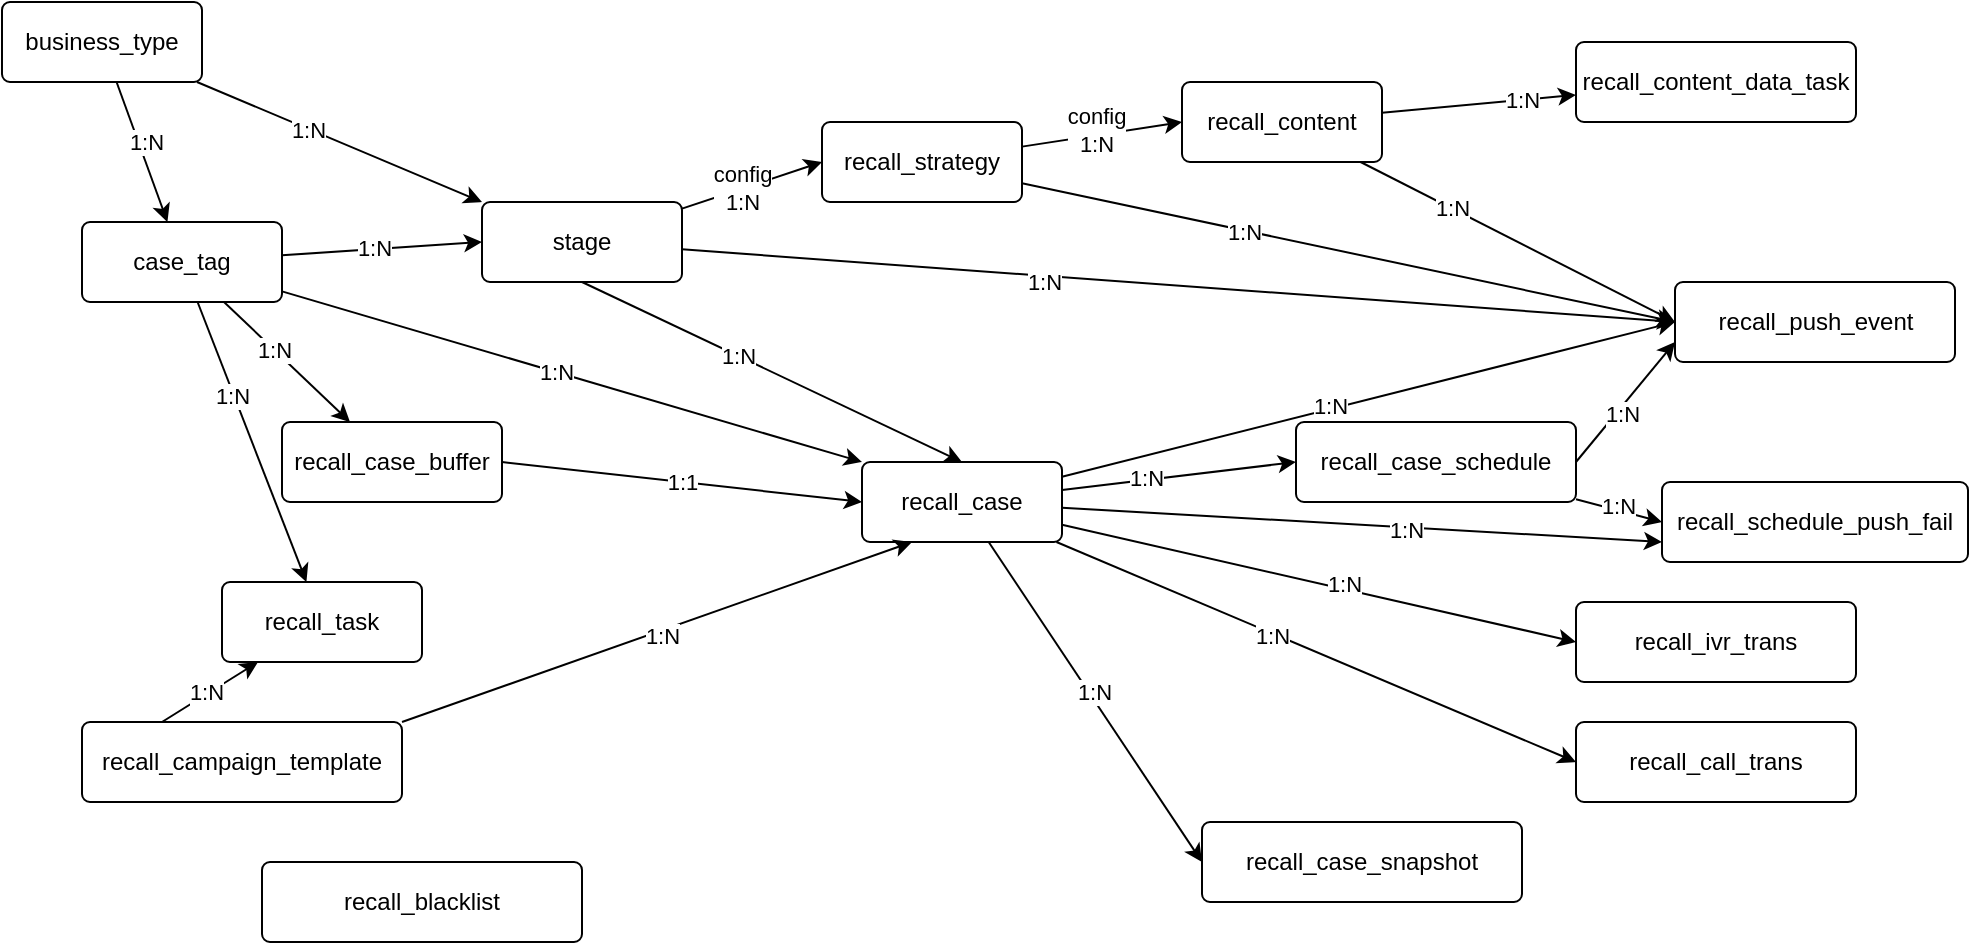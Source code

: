 <mxfile version="21.6.2" type="github">
  <diagram name="数据表关系" id="LhNh0MICHbMBZeeI4UfI">
    <mxGraphModel dx="954" dy="616" grid="1" gridSize="10" guides="1" tooltips="1" connect="1" arrows="1" fold="1" page="1" pageScale="1" pageWidth="827" pageHeight="1169" math="0" shadow="0">
      <root>
        <mxCell id="0" />
        <mxCell id="1" parent="0" />
        <mxCell id="WuNEzlBwNzRHqIx5UdOH-13" value="1:1" style="rounded=0;orthogonalLoop=1;jettySize=auto;html=1;entryX=0;entryY=0.5;entryDx=0;entryDy=0;endArrow=classic;endFill=1;exitX=1;exitY=0.5;exitDx=0;exitDy=0;" edge="1" parent="1" source="WuNEzlBwNzRHqIx5UdOH-45" target="WuNEzlBwNzRHqIx5UdOH-46">
          <mxGeometry relative="1" as="geometry">
            <mxPoint x="280" y="233.005" as="sourcePoint" />
            <mxPoint x="360" y="248.01" as="targetPoint" />
          </mxGeometry>
        </mxCell>
        <mxCell id="WuNEzlBwNzRHqIx5UdOH-45" value="recall_case_buffer" style="rounded=1;arcSize=10;whiteSpace=wrap;html=1;align=center;" vertex="1" parent="1">
          <mxGeometry x="180" y="310" width="110" height="40" as="geometry" />
        </mxCell>
        <mxCell id="WuNEzlBwNzRHqIx5UdOH-49" style="edgeStyle=none;rounded=0;orthogonalLoop=1;jettySize=auto;html=1;entryX=0;entryY=0.5;entryDx=0;entryDy=0;" edge="1" parent="1" source="WuNEzlBwNzRHqIx5UdOH-46" target="WuNEzlBwNzRHqIx5UdOH-48">
          <mxGeometry relative="1" as="geometry" />
        </mxCell>
        <mxCell id="WuNEzlBwNzRHqIx5UdOH-50" value="1:N" style="edgeLabel;html=1;align=center;verticalAlign=middle;resizable=0;points=[];" vertex="1" connectable="0" parent="WuNEzlBwNzRHqIx5UdOH-49">
          <mxGeometry x="-0.276" y="1" relative="1" as="geometry">
            <mxPoint as="offset" />
          </mxGeometry>
        </mxCell>
        <mxCell id="WuNEzlBwNzRHqIx5UdOH-51" style="edgeStyle=none;rounded=0;orthogonalLoop=1;jettySize=auto;html=1;entryX=0;entryY=0.5;entryDx=0;entryDy=0;" edge="1" parent="1" source="WuNEzlBwNzRHqIx5UdOH-46" target="WuNEzlBwNzRHqIx5UdOH-47">
          <mxGeometry relative="1" as="geometry" />
        </mxCell>
        <mxCell id="WuNEzlBwNzRHqIx5UdOH-52" value="1:N" style="edgeLabel;html=1;align=center;verticalAlign=middle;resizable=0;points=[];" vertex="1" connectable="0" parent="WuNEzlBwNzRHqIx5UdOH-51">
          <mxGeometry x="-0.05" y="2" relative="1" as="geometry">
            <mxPoint as="offset" />
          </mxGeometry>
        </mxCell>
        <mxCell id="WuNEzlBwNzRHqIx5UdOH-81" style="edgeStyle=none;rounded=0;orthogonalLoop=1;jettySize=auto;html=1;entryX=0;entryY=0.5;entryDx=0;entryDy=0;" edge="1" parent="1" source="WuNEzlBwNzRHqIx5UdOH-46" target="WuNEzlBwNzRHqIx5UdOH-80">
          <mxGeometry relative="1" as="geometry" />
        </mxCell>
        <mxCell id="WuNEzlBwNzRHqIx5UdOH-82" value="1:N" style="edgeLabel;html=1;align=center;verticalAlign=middle;resizable=0;points=[];" vertex="1" connectable="0" parent="WuNEzlBwNzRHqIx5UdOH-81">
          <mxGeometry x="-0.171" relative="1" as="geometry">
            <mxPoint y="1" as="offset" />
          </mxGeometry>
        </mxCell>
        <mxCell id="WuNEzlBwNzRHqIx5UdOH-84" style="edgeStyle=none;rounded=0;orthogonalLoop=1;jettySize=auto;html=1;entryX=0;entryY=0.5;entryDx=0;entryDy=0;" edge="1" parent="1" source="WuNEzlBwNzRHqIx5UdOH-46" target="WuNEzlBwNzRHqIx5UdOH-83">
          <mxGeometry relative="1" as="geometry" />
        </mxCell>
        <mxCell id="WuNEzlBwNzRHqIx5UdOH-90" value="1:N" style="edgeLabel;html=1;align=center;verticalAlign=middle;resizable=0;points=[];" vertex="1" connectable="0" parent="WuNEzlBwNzRHqIx5UdOH-84">
          <mxGeometry x="-0.128" y="2" relative="1" as="geometry">
            <mxPoint as="offset" />
          </mxGeometry>
        </mxCell>
        <mxCell id="WuNEzlBwNzRHqIx5UdOH-95" style="edgeStyle=none;rounded=0;orthogonalLoop=1;jettySize=auto;html=1;entryX=0;entryY=0.5;entryDx=0;entryDy=0;" edge="1" parent="1" source="WuNEzlBwNzRHqIx5UdOH-46" target="WuNEzlBwNzRHqIx5UdOH-94">
          <mxGeometry relative="1" as="geometry" />
        </mxCell>
        <mxCell id="WuNEzlBwNzRHqIx5UdOH-96" value="1:N" style="edgeLabel;html=1;align=center;verticalAlign=middle;resizable=0;points=[];" vertex="1" connectable="0" parent="WuNEzlBwNzRHqIx5UdOH-95">
          <mxGeometry x="0.091" y="3" relative="1" as="geometry">
            <mxPoint as="offset" />
          </mxGeometry>
        </mxCell>
        <mxCell id="WuNEzlBwNzRHqIx5UdOH-103" style="edgeStyle=none;rounded=0;orthogonalLoop=1;jettySize=auto;html=1;entryX=0;entryY=0.75;entryDx=0;entryDy=0;" edge="1" parent="1" source="WuNEzlBwNzRHqIx5UdOH-46" target="WuNEzlBwNzRHqIx5UdOH-100">
          <mxGeometry relative="1" as="geometry" />
        </mxCell>
        <mxCell id="WuNEzlBwNzRHqIx5UdOH-104" value="1:N" style="edgeLabel;html=1;align=center;verticalAlign=middle;resizable=0;points=[];" vertex="1" connectable="0" parent="WuNEzlBwNzRHqIx5UdOH-103">
          <mxGeometry x="0.144" y="-1" relative="1" as="geometry">
            <mxPoint as="offset" />
          </mxGeometry>
        </mxCell>
        <mxCell id="WuNEzlBwNzRHqIx5UdOH-46" value="recall_case" style="rounded=1;arcSize=10;whiteSpace=wrap;html=1;align=center;" vertex="1" parent="1">
          <mxGeometry x="470" y="330" width="100" height="40" as="geometry" />
        </mxCell>
        <mxCell id="WuNEzlBwNzRHqIx5UdOH-47" value="recall_case_snapshot" style="rounded=1;arcSize=10;whiteSpace=wrap;html=1;align=center;" vertex="1" parent="1">
          <mxGeometry x="640" y="510" width="160" height="40" as="geometry" />
        </mxCell>
        <mxCell id="WuNEzlBwNzRHqIx5UdOH-88" style="edgeStyle=none;rounded=0;orthogonalLoop=1;jettySize=auto;html=1;exitX=1;exitY=0.5;exitDx=0;exitDy=0;entryX=0;entryY=0.75;entryDx=0;entryDy=0;" edge="1" parent="1" source="WuNEzlBwNzRHqIx5UdOH-48" target="WuNEzlBwNzRHqIx5UdOH-83">
          <mxGeometry relative="1" as="geometry" />
        </mxCell>
        <mxCell id="WuNEzlBwNzRHqIx5UdOH-89" value="1:N" style="edgeLabel;html=1;align=center;verticalAlign=middle;resizable=0;points=[];" vertex="1" connectable="0" parent="WuNEzlBwNzRHqIx5UdOH-88">
          <mxGeometry x="-0.156" y="-2" relative="1" as="geometry">
            <mxPoint as="offset" />
          </mxGeometry>
        </mxCell>
        <mxCell id="WuNEzlBwNzRHqIx5UdOH-101" style="edgeStyle=none;rounded=0;orthogonalLoop=1;jettySize=auto;html=1;entryX=0;entryY=0.5;entryDx=0;entryDy=0;" edge="1" parent="1" source="WuNEzlBwNzRHqIx5UdOH-48" target="WuNEzlBwNzRHqIx5UdOH-100">
          <mxGeometry relative="1" as="geometry">
            <Array as="points" />
          </mxGeometry>
        </mxCell>
        <mxCell id="WuNEzlBwNzRHqIx5UdOH-102" value="1:N" style="edgeLabel;html=1;align=center;verticalAlign=middle;resizable=0;points=[];" vertex="1" connectable="0" parent="WuNEzlBwNzRHqIx5UdOH-101">
          <mxGeometry x="-0.053" y="2" relative="1" as="geometry">
            <mxPoint as="offset" />
          </mxGeometry>
        </mxCell>
        <mxCell id="WuNEzlBwNzRHqIx5UdOH-48" value="recall_case_schedule" style="rounded=1;arcSize=10;whiteSpace=wrap;html=1;align=center;" vertex="1" parent="1">
          <mxGeometry x="687" y="310" width="140" height="40" as="geometry" />
        </mxCell>
        <mxCell id="WuNEzlBwNzRHqIx5UdOH-54" style="edgeStyle=none;rounded=0;orthogonalLoop=1;jettySize=auto;html=1;entryX=0;entryY=0;entryDx=0;entryDy=0;" edge="1" parent="1" source="WuNEzlBwNzRHqIx5UdOH-53" target="WuNEzlBwNzRHqIx5UdOH-46">
          <mxGeometry relative="1" as="geometry" />
        </mxCell>
        <mxCell id="WuNEzlBwNzRHqIx5UdOH-55" value="1:N" style="edgeLabel;html=1;align=center;verticalAlign=middle;resizable=0;points=[];" vertex="1" connectable="0" parent="WuNEzlBwNzRHqIx5UdOH-54">
          <mxGeometry x="-0.054" relative="1" as="geometry">
            <mxPoint as="offset" />
          </mxGeometry>
        </mxCell>
        <mxCell id="WuNEzlBwNzRHqIx5UdOH-61" style="edgeStyle=none;rounded=0;orthogonalLoop=1;jettySize=auto;html=1;" edge="1" parent="1" source="WuNEzlBwNzRHqIx5UdOH-53" target="WuNEzlBwNzRHqIx5UdOH-45">
          <mxGeometry relative="1" as="geometry" />
        </mxCell>
        <mxCell id="WuNEzlBwNzRHqIx5UdOH-62" value="1:N" style="edgeLabel;html=1;align=center;verticalAlign=middle;resizable=0;points=[];" vertex="1" connectable="0" parent="WuNEzlBwNzRHqIx5UdOH-61">
          <mxGeometry x="-0.217" relative="1" as="geometry">
            <mxPoint as="offset" />
          </mxGeometry>
        </mxCell>
        <mxCell id="WuNEzlBwNzRHqIx5UdOH-67" style="edgeStyle=none;rounded=0;orthogonalLoop=1;jettySize=auto;html=1;" edge="1" parent="1" source="WuNEzlBwNzRHqIx5UdOH-53" target="WuNEzlBwNzRHqIx5UdOH-66">
          <mxGeometry relative="1" as="geometry" />
        </mxCell>
        <mxCell id="WuNEzlBwNzRHqIx5UdOH-68" value="1:N" style="edgeLabel;html=1;align=center;verticalAlign=middle;resizable=0;points=[];" vertex="1" connectable="0" parent="WuNEzlBwNzRHqIx5UdOH-67">
          <mxGeometry x="-0.339" y="-1" relative="1" as="geometry">
            <mxPoint as="offset" />
          </mxGeometry>
        </mxCell>
        <mxCell id="WuNEzlBwNzRHqIx5UdOH-74" style="edgeStyle=none;rounded=0;orthogonalLoop=1;jettySize=auto;html=1;entryX=0;entryY=0.5;entryDx=0;entryDy=0;" edge="1" parent="1" source="WuNEzlBwNzRHqIx5UdOH-53" target="WuNEzlBwNzRHqIx5UdOH-71">
          <mxGeometry relative="1" as="geometry" />
        </mxCell>
        <mxCell id="WuNEzlBwNzRHqIx5UdOH-75" value="1:N" style="edgeLabel;html=1;align=center;verticalAlign=middle;resizable=0;points=[];" vertex="1" connectable="0" parent="WuNEzlBwNzRHqIx5UdOH-74">
          <mxGeometry x="-0.088" y="1" relative="1" as="geometry">
            <mxPoint as="offset" />
          </mxGeometry>
        </mxCell>
        <mxCell id="WuNEzlBwNzRHqIx5UdOH-53" value="case_tag" style="rounded=1;arcSize=10;whiteSpace=wrap;html=1;align=center;" vertex="1" parent="1">
          <mxGeometry x="80" y="210" width="100" height="40" as="geometry" />
        </mxCell>
        <mxCell id="WuNEzlBwNzRHqIx5UdOH-57" style="edgeStyle=none;rounded=0;orthogonalLoop=1;jettySize=auto;html=1;" edge="1" parent="1" source="WuNEzlBwNzRHqIx5UdOH-56" target="WuNEzlBwNzRHqIx5UdOH-53">
          <mxGeometry relative="1" as="geometry" />
        </mxCell>
        <mxCell id="WuNEzlBwNzRHqIx5UdOH-59" value="1:N" style="edgeLabel;html=1;align=center;verticalAlign=middle;resizable=0;points=[];" vertex="1" connectable="0" parent="WuNEzlBwNzRHqIx5UdOH-57">
          <mxGeometry x="-0.113" y="3" relative="1" as="geometry">
            <mxPoint as="offset" />
          </mxGeometry>
        </mxCell>
        <mxCell id="WuNEzlBwNzRHqIx5UdOH-76" style="edgeStyle=none;rounded=0;orthogonalLoop=1;jettySize=auto;html=1;entryX=0;entryY=0;entryDx=0;entryDy=0;" edge="1" parent="1" source="WuNEzlBwNzRHqIx5UdOH-56" target="WuNEzlBwNzRHqIx5UdOH-71">
          <mxGeometry relative="1" as="geometry" />
        </mxCell>
        <mxCell id="WuNEzlBwNzRHqIx5UdOH-77" value="1:N" style="edgeLabel;html=1;align=center;verticalAlign=middle;resizable=0;points=[];" vertex="1" connectable="0" parent="WuNEzlBwNzRHqIx5UdOH-76">
          <mxGeometry x="-0.221" y="-1" relative="1" as="geometry">
            <mxPoint as="offset" />
          </mxGeometry>
        </mxCell>
        <mxCell id="WuNEzlBwNzRHqIx5UdOH-56" value="business_type" style="rounded=1;arcSize=10;whiteSpace=wrap;html=1;align=center;" vertex="1" parent="1">
          <mxGeometry x="40" y="100" width="100" height="40" as="geometry" />
        </mxCell>
        <mxCell id="WuNEzlBwNzRHqIx5UdOH-64" style="edgeStyle=none;rounded=0;orthogonalLoop=1;jettySize=auto;html=1;exitX=1;exitY=0;exitDx=0;exitDy=0;entryX=0.25;entryY=1;entryDx=0;entryDy=0;" edge="1" parent="1" source="WuNEzlBwNzRHqIx5UdOH-63" target="WuNEzlBwNzRHqIx5UdOH-46">
          <mxGeometry relative="1" as="geometry" />
        </mxCell>
        <mxCell id="WuNEzlBwNzRHqIx5UdOH-65" value="1:N" style="edgeLabel;html=1;align=center;verticalAlign=middle;resizable=0;points=[];" vertex="1" connectable="0" parent="WuNEzlBwNzRHqIx5UdOH-64">
          <mxGeometry x="0.012" y="-2" relative="1" as="geometry">
            <mxPoint as="offset" />
          </mxGeometry>
        </mxCell>
        <mxCell id="WuNEzlBwNzRHqIx5UdOH-69" style="edgeStyle=none;rounded=0;orthogonalLoop=1;jettySize=auto;html=1;exitX=0.25;exitY=0;exitDx=0;exitDy=0;" edge="1" parent="1" source="WuNEzlBwNzRHqIx5UdOH-63" target="WuNEzlBwNzRHqIx5UdOH-66">
          <mxGeometry relative="1" as="geometry" />
        </mxCell>
        <mxCell id="WuNEzlBwNzRHqIx5UdOH-70" value="1:N" style="edgeLabel;html=1;align=center;verticalAlign=middle;resizable=0;points=[];" vertex="1" connectable="0" parent="WuNEzlBwNzRHqIx5UdOH-69">
          <mxGeometry x="-0.063" y="1" relative="1" as="geometry">
            <mxPoint as="offset" />
          </mxGeometry>
        </mxCell>
        <mxCell id="WuNEzlBwNzRHqIx5UdOH-63" value="recall_campaign_template" style="rounded=1;arcSize=10;whiteSpace=wrap;html=1;align=center;" vertex="1" parent="1">
          <mxGeometry x="80" y="460" width="160" height="40" as="geometry" />
        </mxCell>
        <mxCell id="WuNEzlBwNzRHqIx5UdOH-66" value="recall_task" style="rounded=1;arcSize=10;whiteSpace=wrap;html=1;align=center;" vertex="1" parent="1">
          <mxGeometry x="150" y="390" width="100" height="40" as="geometry" />
        </mxCell>
        <mxCell id="WuNEzlBwNzRHqIx5UdOH-72" style="edgeStyle=none;rounded=0;orthogonalLoop=1;jettySize=auto;html=1;exitX=0.5;exitY=1;exitDx=0;exitDy=0;entryX=0.5;entryY=0;entryDx=0;entryDy=0;" edge="1" parent="1" source="WuNEzlBwNzRHqIx5UdOH-71" target="WuNEzlBwNzRHqIx5UdOH-46">
          <mxGeometry relative="1" as="geometry" />
        </mxCell>
        <mxCell id="WuNEzlBwNzRHqIx5UdOH-73" value="1:N" style="edgeLabel;html=1;align=center;verticalAlign=middle;resizable=0;points=[];" vertex="1" connectable="0" parent="WuNEzlBwNzRHqIx5UdOH-72">
          <mxGeometry x="-0.181" relative="1" as="geometry">
            <mxPoint as="offset" />
          </mxGeometry>
        </mxCell>
        <mxCell id="WuNEzlBwNzRHqIx5UdOH-85" style="edgeStyle=none;rounded=0;orthogonalLoop=1;jettySize=auto;html=1;entryX=0;entryY=0.5;entryDx=0;entryDy=0;" edge="1" parent="1" source="WuNEzlBwNzRHqIx5UdOH-71" target="WuNEzlBwNzRHqIx5UdOH-83">
          <mxGeometry relative="1" as="geometry" />
        </mxCell>
        <mxCell id="WuNEzlBwNzRHqIx5UdOH-91" value="1:N" style="edgeLabel;html=1;align=center;verticalAlign=middle;resizable=0;points=[];" vertex="1" connectable="0" parent="WuNEzlBwNzRHqIx5UdOH-85">
          <mxGeometry x="-0.27" y="-3" relative="1" as="geometry">
            <mxPoint as="offset" />
          </mxGeometry>
        </mxCell>
        <mxCell id="WuNEzlBwNzRHqIx5UdOH-105" style="edgeStyle=none;rounded=0;orthogonalLoop=1;jettySize=auto;html=1;entryX=0;entryY=0.5;entryDx=0;entryDy=0;" edge="1" parent="1" source="WuNEzlBwNzRHqIx5UdOH-71" target="WuNEzlBwNzRHqIx5UdOH-78">
          <mxGeometry relative="1" as="geometry" />
        </mxCell>
        <mxCell id="WuNEzlBwNzRHqIx5UdOH-106" value="config&lt;br&gt;1:N" style="edgeLabel;html=1;align=center;verticalAlign=middle;resizable=0;points=[];" vertex="1" connectable="0" parent="WuNEzlBwNzRHqIx5UdOH-105">
          <mxGeometry x="-0.14" y="1" relative="1" as="geometry">
            <mxPoint as="offset" />
          </mxGeometry>
        </mxCell>
        <mxCell id="WuNEzlBwNzRHqIx5UdOH-71" value="stage" style="rounded=1;arcSize=10;whiteSpace=wrap;html=1;align=center;" vertex="1" parent="1">
          <mxGeometry x="280" y="200" width="100" height="40" as="geometry" />
        </mxCell>
        <mxCell id="WuNEzlBwNzRHqIx5UdOH-87" style="edgeStyle=none;rounded=0;orthogonalLoop=1;jettySize=auto;html=1;entryX=0;entryY=0.5;entryDx=0;entryDy=0;" edge="1" parent="1" source="WuNEzlBwNzRHqIx5UdOH-78" target="WuNEzlBwNzRHqIx5UdOH-83">
          <mxGeometry relative="1" as="geometry" />
        </mxCell>
        <mxCell id="WuNEzlBwNzRHqIx5UdOH-93" value="1:N" style="edgeLabel;html=1;align=center;verticalAlign=middle;resizable=0;points=[];" vertex="1" connectable="0" parent="WuNEzlBwNzRHqIx5UdOH-87">
          <mxGeometry x="-0.323" y="-1" relative="1" as="geometry">
            <mxPoint as="offset" />
          </mxGeometry>
        </mxCell>
        <mxCell id="WuNEzlBwNzRHqIx5UdOH-107" style="edgeStyle=none;rounded=0;orthogonalLoop=1;jettySize=auto;html=1;entryX=0;entryY=0.5;entryDx=0;entryDy=0;" edge="1" parent="1" source="WuNEzlBwNzRHqIx5UdOH-78" target="WuNEzlBwNzRHqIx5UdOH-79">
          <mxGeometry relative="1" as="geometry" />
        </mxCell>
        <mxCell id="WuNEzlBwNzRHqIx5UdOH-108" value="config&lt;br&gt;1:N" style="edgeLabel;html=1;align=center;verticalAlign=middle;resizable=0;points=[];" vertex="1" connectable="0" parent="WuNEzlBwNzRHqIx5UdOH-107">
          <mxGeometry x="-0.077" y="3" relative="1" as="geometry">
            <mxPoint as="offset" />
          </mxGeometry>
        </mxCell>
        <mxCell id="WuNEzlBwNzRHqIx5UdOH-78" value="recall_strategy" style="rounded=1;arcSize=10;whiteSpace=wrap;html=1;align=center;" vertex="1" parent="1">
          <mxGeometry x="450" y="160" width="100" height="40" as="geometry" />
        </mxCell>
        <mxCell id="WuNEzlBwNzRHqIx5UdOH-86" style="edgeStyle=none;rounded=0;orthogonalLoop=1;jettySize=auto;html=1;entryX=0;entryY=0.5;entryDx=0;entryDy=0;" edge="1" parent="1" source="WuNEzlBwNzRHqIx5UdOH-79" target="WuNEzlBwNzRHqIx5UdOH-83">
          <mxGeometry relative="1" as="geometry" />
        </mxCell>
        <mxCell id="WuNEzlBwNzRHqIx5UdOH-92" value="1:N" style="edgeLabel;html=1;align=center;verticalAlign=middle;resizable=0;points=[];" vertex="1" connectable="0" parent="WuNEzlBwNzRHqIx5UdOH-86">
          <mxGeometry x="-0.429" y="1" relative="1" as="geometry">
            <mxPoint y="1" as="offset" />
          </mxGeometry>
        </mxCell>
        <mxCell id="WuNEzlBwNzRHqIx5UdOH-98" style="edgeStyle=none;rounded=0;orthogonalLoop=1;jettySize=auto;html=1;" edge="1" parent="1" source="WuNEzlBwNzRHqIx5UdOH-79" target="WuNEzlBwNzRHqIx5UdOH-97">
          <mxGeometry relative="1" as="geometry" />
        </mxCell>
        <mxCell id="WuNEzlBwNzRHqIx5UdOH-99" value="1:N" style="edgeLabel;html=1;align=center;verticalAlign=middle;resizable=0;points=[];" vertex="1" connectable="0" parent="WuNEzlBwNzRHqIx5UdOH-98">
          <mxGeometry x="0.438" relative="1" as="geometry">
            <mxPoint as="offset" />
          </mxGeometry>
        </mxCell>
        <mxCell id="WuNEzlBwNzRHqIx5UdOH-79" value="recall_content" style="rounded=1;arcSize=10;whiteSpace=wrap;html=1;align=center;" vertex="1" parent="1">
          <mxGeometry x="630" y="140" width="100" height="40" as="geometry" />
        </mxCell>
        <mxCell id="WuNEzlBwNzRHqIx5UdOH-80" value="recall_call_trans" style="rounded=1;arcSize=10;whiteSpace=wrap;html=1;align=center;" vertex="1" parent="1">
          <mxGeometry x="827" y="460" width="140" height="40" as="geometry" />
        </mxCell>
        <mxCell id="WuNEzlBwNzRHqIx5UdOH-83" value="recall_push_event" style="rounded=1;arcSize=10;whiteSpace=wrap;html=1;align=center;" vertex="1" parent="1">
          <mxGeometry x="876.5" y="240" width="140" height="40" as="geometry" />
        </mxCell>
        <mxCell id="WuNEzlBwNzRHqIx5UdOH-94" value="recall_ivr_trans" style="rounded=1;arcSize=10;whiteSpace=wrap;html=1;align=center;" vertex="1" parent="1">
          <mxGeometry x="827" y="400" width="140" height="40" as="geometry" />
        </mxCell>
        <mxCell id="WuNEzlBwNzRHqIx5UdOH-97" value="recall_content_data_task" style="rounded=1;arcSize=10;whiteSpace=wrap;html=1;align=center;" vertex="1" parent="1">
          <mxGeometry x="827" y="120" width="140" height="40" as="geometry" />
        </mxCell>
        <mxCell id="WuNEzlBwNzRHqIx5UdOH-100" value="recall_schedule_push_fail" style="rounded=1;arcSize=10;whiteSpace=wrap;html=1;align=center;" vertex="1" parent="1">
          <mxGeometry x="870" y="340" width="153" height="40" as="geometry" />
        </mxCell>
        <mxCell id="WuNEzlBwNzRHqIx5UdOH-109" value="recall_blacklist" style="rounded=1;arcSize=10;whiteSpace=wrap;html=1;align=center;" vertex="1" parent="1">
          <mxGeometry x="170" y="530" width="160" height="40" as="geometry" />
        </mxCell>
      </root>
    </mxGraphModel>
  </diagram>
</mxfile>
